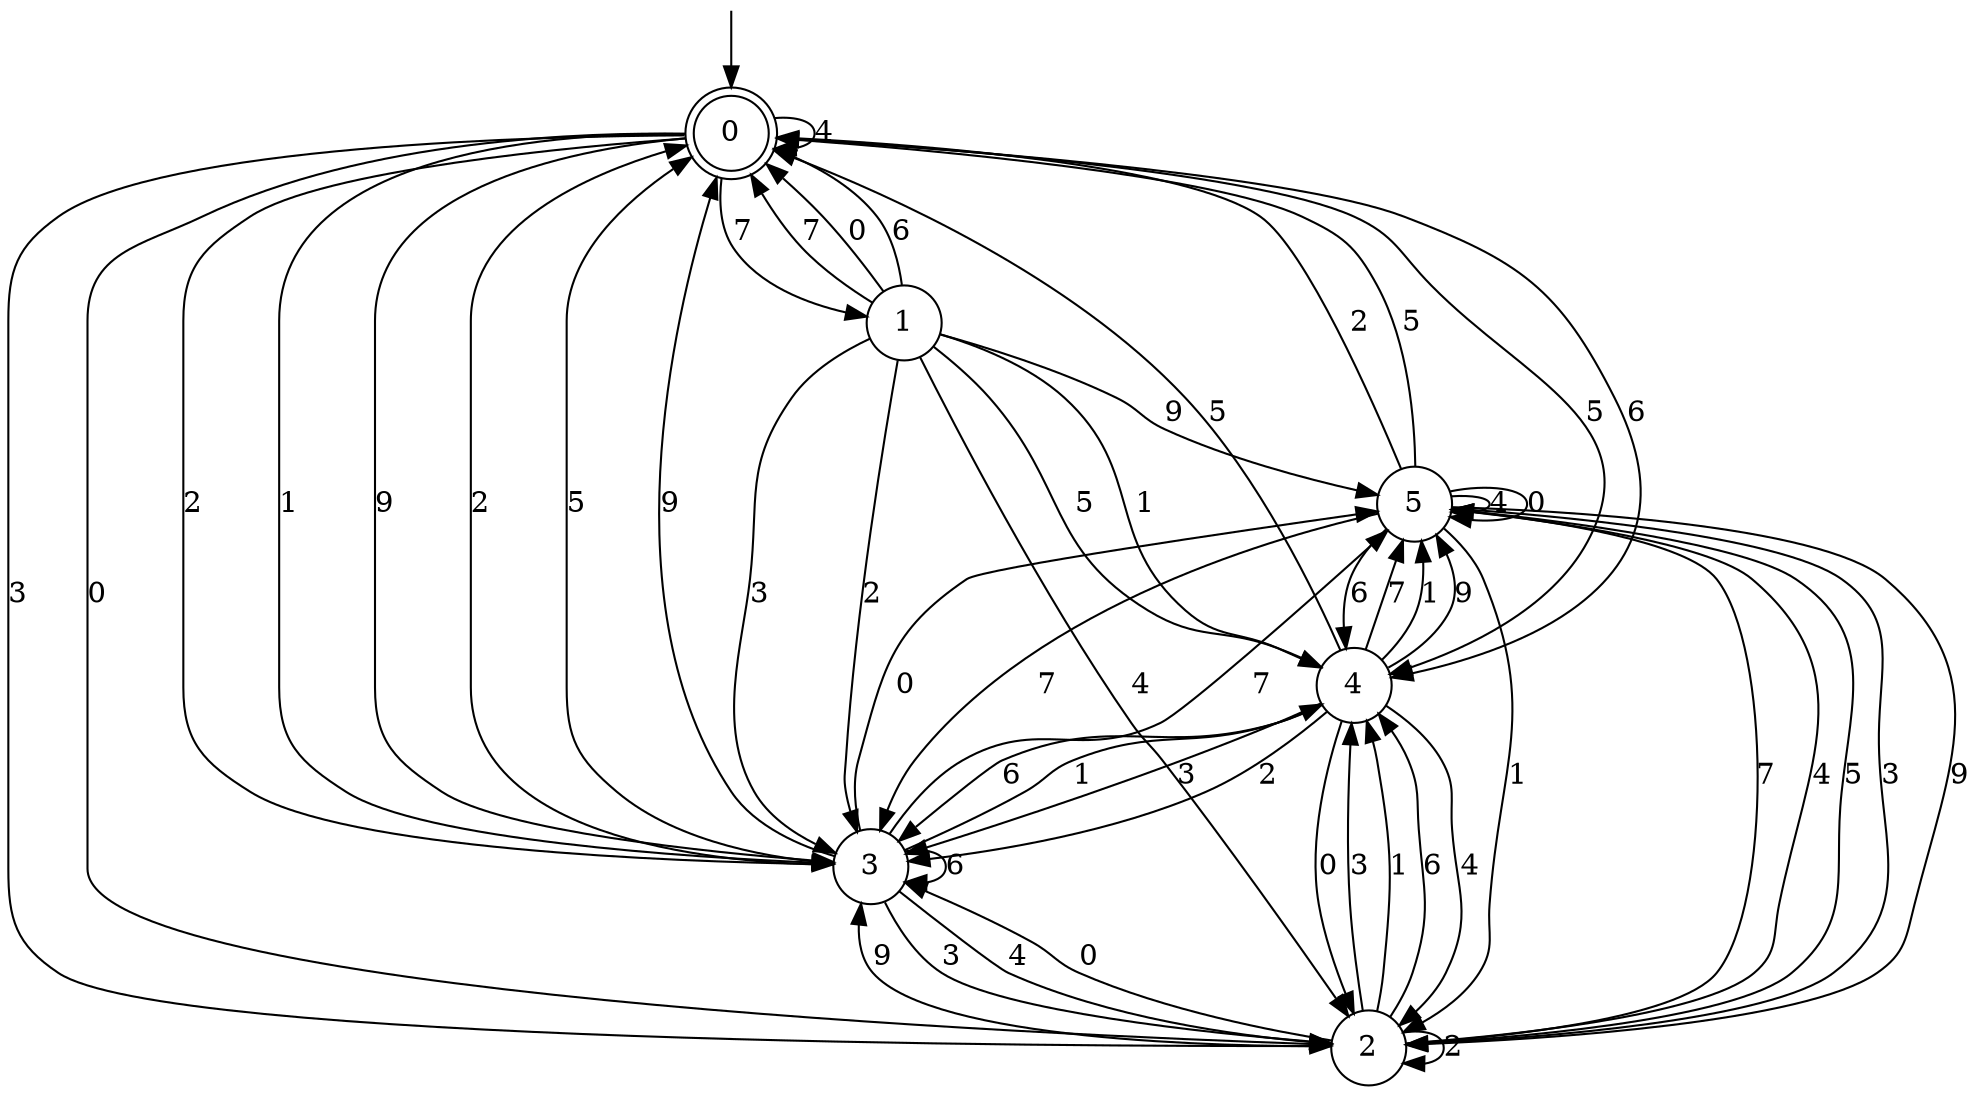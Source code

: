 digraph g {

	s0 [shape="doublecircle" label="0"];
	s1 [shape="circle" label="1"];
	s2 [shape="circle" label="2"];
	s3 [shape="circle" label="3"];
	s4 [shape="circle" label="4"];
	s5 [shape="circle" label="5"];
	s0 -> s1 [label="7"];
	s0 -> s2 [label="3"];
	s0 -> s3 [label="2"];
	s0 -> s3 [label="1"];
	s0 -> s0 [label="4"];
	s0 -> s2 [label="0"];
	s0 -> s4 [label="5"];
	s0 -> s4 [label="6"];
	s0 -> s3 [label="9"];
	s1 -> s0 [label="7"];
	s1 -> s3 [label="3"];
	s1 -> s3 [label="2"];
	s1 -> s4 [label="1"];
	s1 -> s2 [label="4"];
	s1 -> s0 [label="0"];
	s1 -> s4 [label="5"];
	s1 -> s0 [label="6"];
	s1 -> s5 [label="9"];
	s2 -> s5 [label="7"];
	s2 -> s4 [label="3"];
	s2 -> s2 [label="2"];
	s2 -> s4 [label="1"];
	s2 -> s5 [label="4"];
	s2 -> s3 [label="0"];
	s2 -> s5 [label="5"];
	s2 -> s4 [label="6"];
	s2 -> s3 [label="9"];
	s3 -> s5 [label="7"];
	s3 -> s2 [label="3"];
	s3 -> s0 [label="2"];
	s3 -> s4 [label="1"];
	s3 -> s2 [label="4"];
	s3 -> s5 [label="0"];
	s3 -> s0 [label="5"];
	s3 -> s3 [label="6"];
	s3 -> s0 [label="9"];
	s4 -> s5 [label="7"];
	s4 -> s3 [label="3"];
	s4 -> s3 [label="2"];
	s4 -> s5 [label="1"];
	s4 -> s2 [label="4"];
	s4 -> s2 [label="0"];
	s4 -> s0 [label="5"];
	s4 -> s3 [label="6"];
	s4 -> s5 [label="9"];
	s5 -> s3 [label="7"];
	s5 -> s2 [label="3"];
	s5 -> s0 [label="2"];
	s5 -> s2 [label="1"];
	s5 -> s5 [label="4"];
	s5 -> s5 [label="0"];
	s5 -> s0 [label="5"];
	s5 -> s4 [label="6"];
	s5 -> s2 [label="9"];

__start0 [label="" shape="none" width="0" height="0"];
__start0 -> s0;

}
